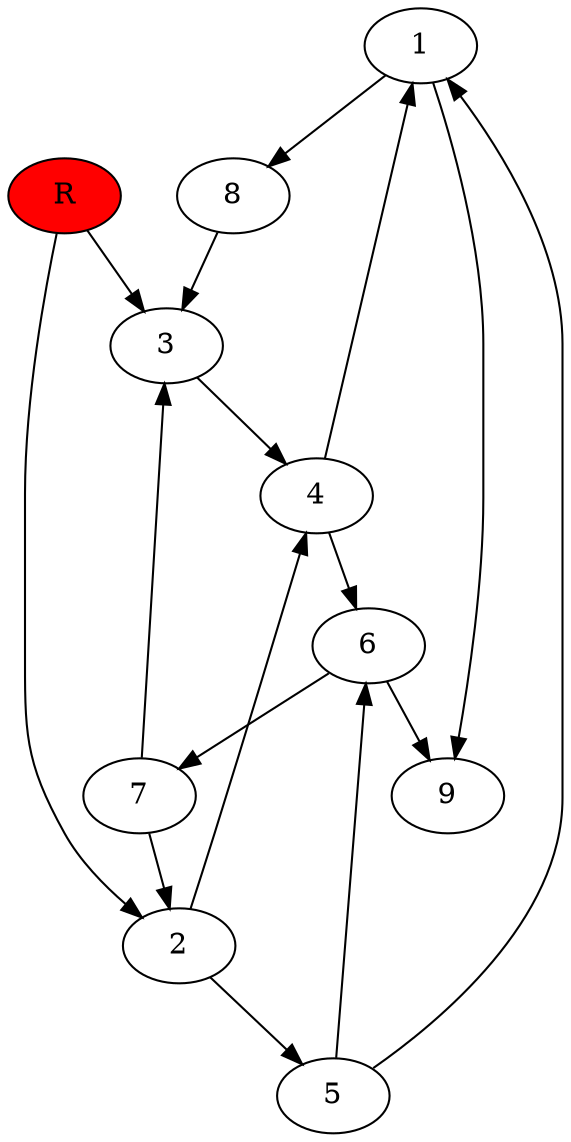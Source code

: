 digraph prb46254 {
	1
	2
	3
	4
	5
	6
	7
	8
	R [fillcolor="#ff0000" style=filled]
	1 -> 8
	1 -> 9
	2 -> 4
	2 -> 5
	3 -> 4
	4 -> 1
	4 -> 6
	5 -> 1
	5 -> 6
	6 -> 7
	6 -> 9
	7 -> 2
	7 -> 3
	8 -> 3
	R -> 2
	R -> 3
}
